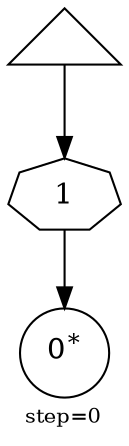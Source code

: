 digraph {
  graph  [labelloc=bottom,labeljust=left,fontsize="10",label="step=0"];
  "350" [shape=circle,peripheries="1",label=<0<SUP>*</SUP>>,labelfontcolor=black,color=black];
  "357" [shape=triangle,peripheries="1",label="",labelfontcolor=black,color=black];
  "358" [label=<1>,peripheries="1",color=black,shape=septagon];
  "357" -> "358" [color=black];
  "358" -> "350" [color=black];
}